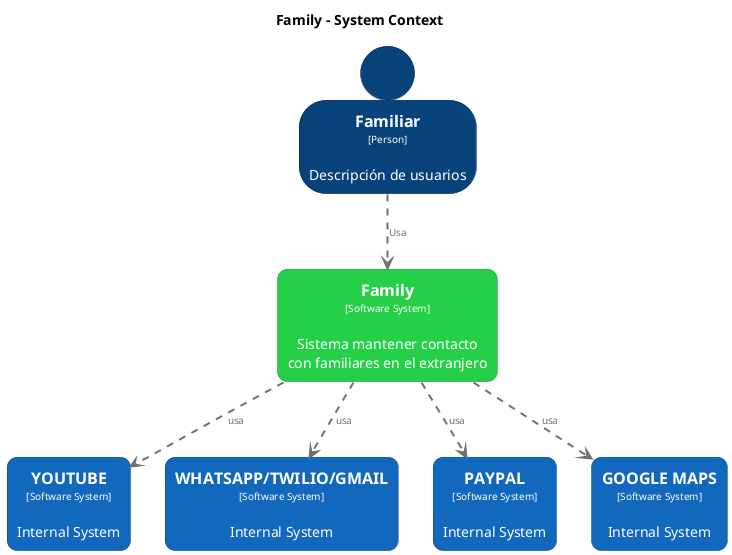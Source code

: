 @startuml pc1
set separator none
title Family - System Context

top to bottom direction

skinparam {
  arrowFontSize 10
  defaultTextAlignment center
  wrapWidth 200
  maxMessageSize 100
}

hide stereotype

skinparam person<<Familiar>> {
  BackgroundColor #08427b
  FontColor #ffffff
  BorderColor #052e56
  shadowing false
}
skinparam rectangle<<Family>> {
  BackgroundColor #26cf48
  FontColor #ffffff
  BorderColor #1a9032
  roundCorner 20
  shadowing false
}
skinparam rectangle<<GOOGLEMAPS>> {
  BackgroundColor #1168bd
  FontColor #ffffff
  BorderColor #0b4884
  roundCorner 20
  shadowing false
}
skinparam rectangle<<PAYPAL>> {
  BackgroundColor #1168bd
  FontColor #ffffff
  BorderColor #0b4884
  roundCorner 20
  shadowing false
}
skinparam rectangle<<WHATSAPPTWILIOGMAIL>> {
  BackgroundColor #1168bd
  FontColor #ffffff
  BorderColor #0b4884
  roundCorner 20
  shadowing false
}
skinparam rectangle<<YOUTUBE>> {
  BackgroundColor #1168bd
  FontColor #ffffff
  BorderColor #0b4884
  roundCorner 20
  shadowing false
}

person "==Familiar\n<size:10>[Person]</size>\n\nDescripción de usuarios" <<Familiar>> as Familiar
rectangle "==YOUTUBE\n<size:10>[Software System]</size>\n\nInternal System" <<YOUTUBE>> as YOUTUBE
rectangle "==WHATSAPP/TWILIO/GMAIL\n<size:10>[Software System]</size>\n\nInternal System" <<WHATSAPPTWILIOGMAIL>> as WHATSAPPTWILIOGMAIL
rectangle "==PAYPAL\n<size:10>[Software System]</size>\n\nInternal System" <<PAYPAL>> as PAYPAL
rectangle "==GOOGLE MAPS\n<size:10>[Software System]</size>\n\nInternal System" <<GOOGLEMAPS>> as GOOGLEMAPS
rectangle "==Family\n<size:10>[Software System]</size>\n\nSistema mantener contacto con familiares en el extranjero" <<Family>> as Family

Familiar .[#707070,thickness=2].> Family : "<color:#707070>Usa"
Family .[#707070,thickness=2].> YOUTUBE : "<color:#707070>usa"
Family .[#707070,thickness=2].> WHATSAPPTWILIOGMAIL : "<color:#707070>usa"
Family .[#707070,thickness=2].> PAYPAL : "<color:#707070>usa"
Family .[#707070,thickness=2].> GOOGLEMAPS : "<color:#707070>usa"
@enduml
